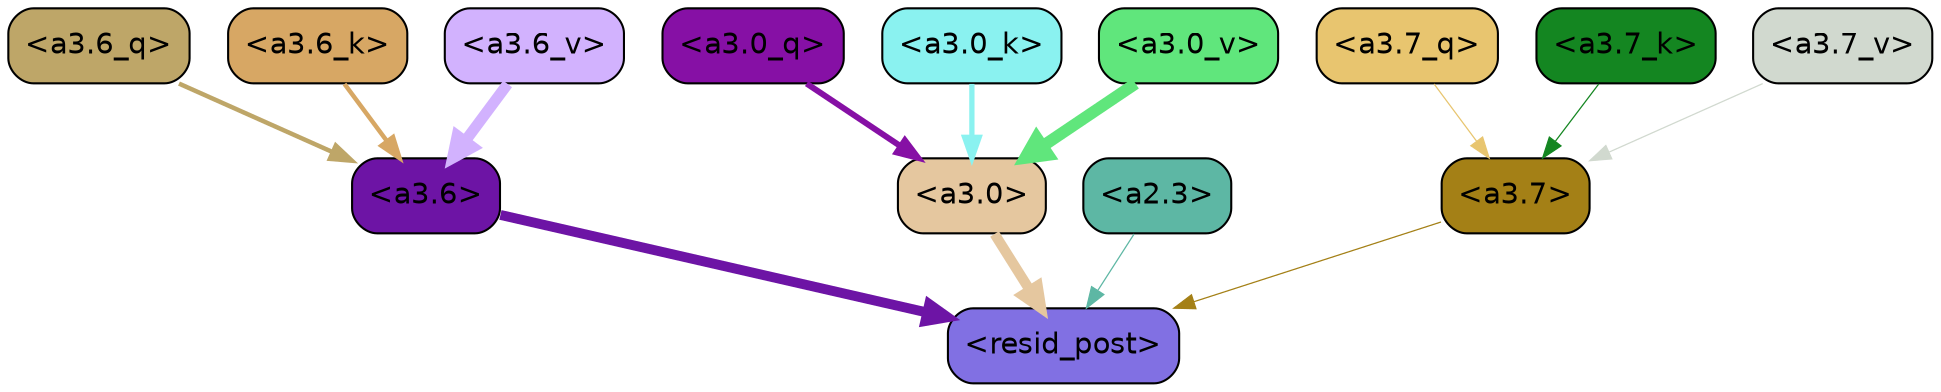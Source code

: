 strict digraph "" {
	graph [bgcolor=transparent,
		layout=dot,
		overlap=false,
		splines=true
	];
	"<a3.7>"	[color=black,
		fillcolor="#a48016",
		fontname=Helvetica,
		shape=box,
		style="filled, rounded"];
	"<resid_post>"	[color=black,
		fillcolor="#8170e3",
		fontname=Helvetica,
		shape=box,
		style="filled, rounded"];
	"<a3.7>" -> "<resid_post>"	[color="#a48016",
		penwidth=0.6];
	"<a3.6>"	[color=black,
		fillcolor="#6d14a5",
		fontname=Helvetica,
		shape=box,
		style="filled, rounded"];
	"<a3.6>" -> "<resid_post>"	[color="#6d14a5",
		penwidth=4.751592040061951];
	"<a3.0>"	[color=black,
		fillcolor="#e5c79f",
		fontname=Helvetica,
		shape=box,
		style="filled, rounded"];
	"<a3.0>" -> "<resid_post>"	[color="#e5c79f",
		penwidth=4.904066681861877];
	"<a2.3>"	[color=black,
		fillcolor="#5db7a4",
		fontname=Helvetica,
		shape=box,
		style="filled, rounded"];
	"<a2.3>" -> "<resid_post>"	[color="#5db7a4",
		penwidth=0.6];
	"<a3.7_q>"	[color=black,
		fillcolor="#e8c56f",
		fontname=Helvetica,
		shape=box,
		style="filled, rounded"];
	"<a3.7_q>" -> "<a3.7>"	[color="#e8c56f",
		penwidth=0.6];
	"<a3.6_q>"	[color=black,
		fillcolor="#bea668",
		fontname=Helvetica,
		shape=box,
		style="filled, rounded"];
	"<a3.6_q>" -> "<a3.6>"	[color="#bea668",
		penwidth=2.160832464694977];
	"<a3.0_q>"	[color=black,
		fillcolor="#8610a5",
		fontname=Helvetica,
		shape=box,
		style="filled, rounded"];
	"<a3.0_q>" -> "<a3.0>"	[color="#8610a5",
		penwidth=2.870753765106201];
	"<a3.7_k>"	[color=black,
		fillcolor="#148621",
		fontname=Helvetica,
		shape=box,
		style="filled, rounded"];
	"<a3.7_k>" -> "<a3.7>"	[color="#148621",
		penwidth=0.6];
	"<a3.6_k>"	[color=black,
		fillcolor="#d7a764",
		fontname=Helvetica,
		shape=box,
		style="filled, rounded"];
	"<a3.6_k>" -> "<a3.6>"	[color="#d7a764",
		penwidth=2.13908451795578];
	"<a3.0_k>"	[color=black,
		fillcolor="#8af2f0",
		fontname=Helvetica,
		shape=box,
		style="filled, rounded"];
	"<a3.0_k>" -> "<a3.0>"	[color="#8af2f0",
		penwidth=2.520303964614868];
	"<a3.7_v>"	[color=black,
		fillcolor="#d1d9cf",
		fontname=Helvetica,
		shape=box,
		style="filled, rounded"];
	"<a3.7_v>" -> "<a3.7>"	[color="#d1d9cf",
		penwidth=0.6];
	"<a3.6_v>"	[color=black,
		fillcolor="#d2b2fe",
		fontname=Helvetica,
		shape=box,
		style="filled, rounded"];
	"<a3.6_v>" -> "<a3.6>"	[color="#d2b2fe",
		penwidth=5.297133803367615];
	"<a3.0_v>"	[color=black,
		fillcolor="#60e67c",
		fontname=Helvetica,
		shape=box,
		style="filled, rounded"];
	"<a3.0_v>" -> "<a3.0>"	[color="#60e67c",
		penwidth=5.680712580680847];
}
